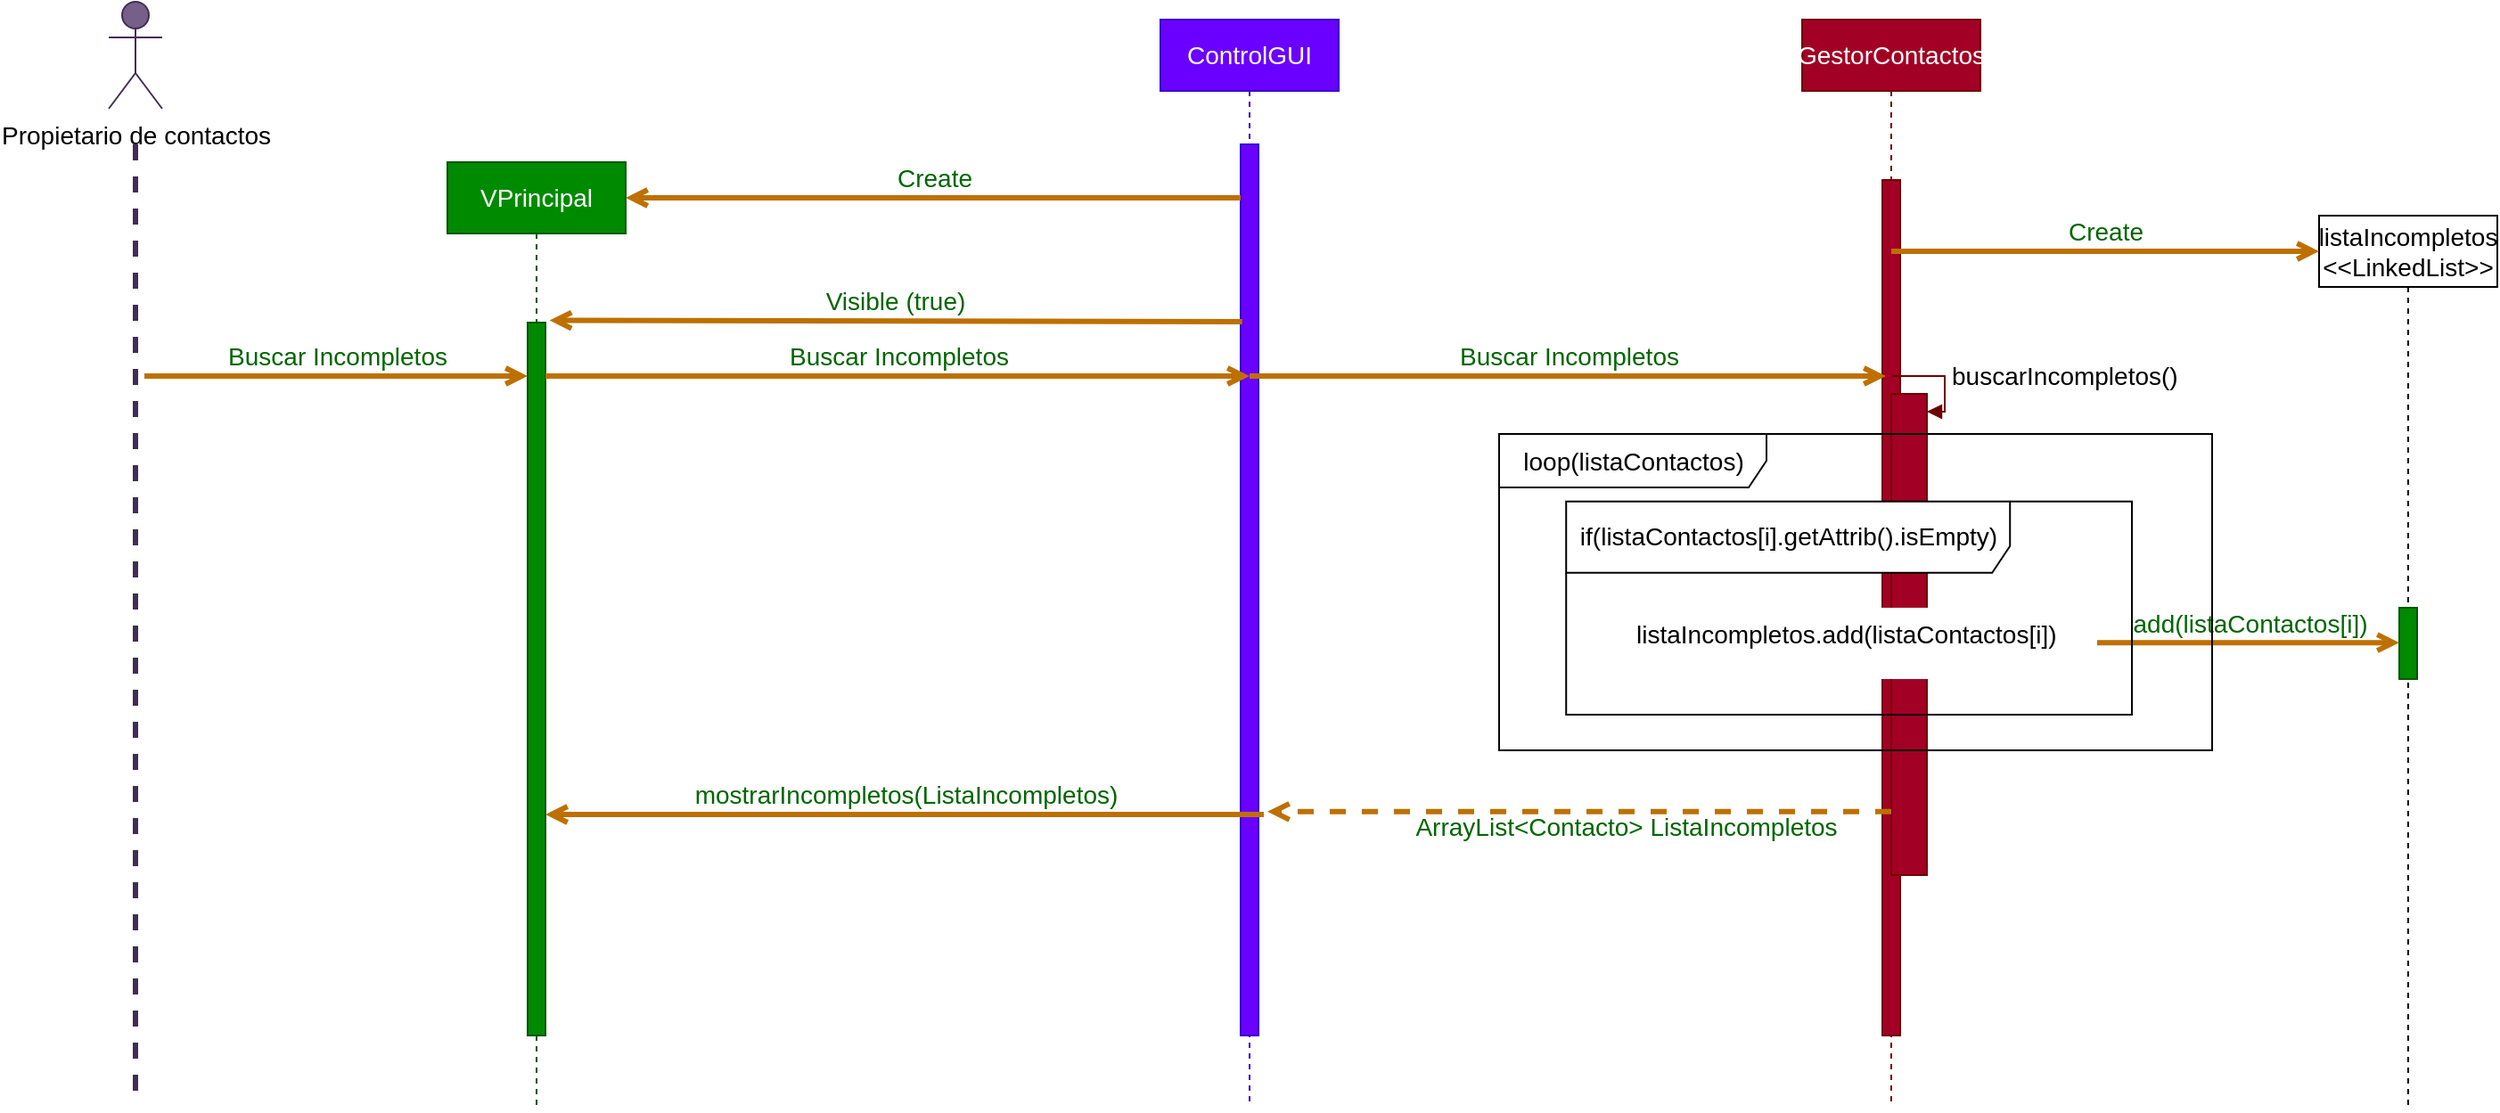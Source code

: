 <mxfile>
    <diagram id="LKaKQfK8-kJvVLxzSaqW" name="Página-1">
        <mxGraphModel dx="1077" dy="-410" grid="1" gridSize="10" guides="1" tooltips="1" connect="1" arrows="1" fold="1" page="1" pageScale="1" pageWidth="1600" pageHeight="1200" background="#ffffff" math="0" shadow="0">
            <root>
                <mxCell id="0"/>
                <mxCell id="1" parent="0"/>
                <mxCell id="203" value="Propietario de contactos" style="shape=umlActor;verticalLabelPosition=bottom;verticalAlign=top;html=1;fillColor=#76608a;strokeColor=#432D57;fontColor=#000000;fontSize=14;" parent="1" vertex="1">
                    <mxGeometry x="200" y="1300" width="30" height="60" as="geometry"/>
                </mxCell>
                <mxCell id="204" value="" style="endArrow=none;startArrow=none;endFill=0;startFill=0;endSize=8;html=1;verticalAlign=bottom;labelBackgroundColor=none;strokeWidth=3;fillColor=#76608a;strokeColor=#432D57;dashed=1;fontSize=14;" parent="1" edge="1">
                    <mxGeometry width="160" relative="1" as="geometry">
                        <mxPoint x="215.0" y="1380" as="sourcePoint"/>
                        <mxPoint x="215" y="1920" as="targetPoint"/>
                    </mxGeometry>
                </mxCell>
                <mxCell id="205" value="VPrincipal" style="shape=umlLifeline;perimeter=lifelinePerimeter;whiteSpace=wrap;html=1;container=1;collapsible=0;recursiveResize=0;outlineConnect=0;fillColor=#008a00;strokeColor=#005700;fontColor=#ffffff;fontSize=14;" parent="1" vertex="1">
                    <mxGeometry x="390" y="1390" width="100" height="530" as="geometry"/>
                </mxCell>
                <mxCell id="206" value="" style="html=1;points=[];perimeter=orthogonalPerimeter;fillColor=#008a00;strokeColor=#005700;fontColor=#ffffff;fontSize=14;" parent="205" vertex="1">
                    <mxGeometry x="45" y="90" width="10" height="400" as="geometry"/>
                </mxCell>
                <mxCell id="207" value="ControlGUI" style="shape=umlLifeline;perimeter=lifelinePerimeter;whiteSpace=wrap;html=1;container=1;collapsible=0;recursiveResize=0;outlineConnect=0;strokeColor=#3700CC;fillColor=#6a00ff;fontColor=#ffffff;fontSize=14;" parent="1" vertex="1">
                    <mxGeometry x="790" y="1310" width="100" height="610" as="geometry"/>
                </mxCell>
                <mxCell id="210" value="" style="html=1;points=[];perimeter=orthogonalPerimeter;fillColor=#6a00ff;strokeColor=#3700CC;fontColor=#ffffff;fontSize=14;" parent="207" vertex="1">
                    <mxGeometry x="45" y="70" width="10" height="500" as="geometry"/>
                </mxCell>
                <mxCell id="211" value="GestorContactos" style="shape=umlLifeline;perimeter=lifelinePerimeter;whiteSpace=wrap;html=1;container=1;collapsible=0;recursiveResize=0;outlineConnect=0;fillColor=#a20025;strokeColor=#6F0000;fontColor=#ffffff;fontSize=14;" parent="1" vertex="1">
                    <mxGeometry x="1150" y="1310" width="100" height="610" as="geometry"/>
                </mxCell>
                <mxCell id="212" value="" style="html=1;points=[];perimeter=orthogonalPerimeter;fillColor=#a20025;strokeColor=#6F0000;fontColor=#ffffff;fontSize=14;" parent="211" vertex="1">
                    <mxGeometry x="45" y="90" width="10" height="480" as="geometry"/>
                </mxCell>
                <mxCell id="213" value="Buscar Incompletos" style="html=1;verticalAlign=bottom;labelBackgroundColor=none;endArrow=open;endFill=0;fontColor=#006600;strokeWidth=3;fillColor=#f0a30a;strokeColor=#BD7000;fontSize=14;" parent="1" target="206" edge="1">
                    <mxGeometry width="160" relative="1" as="geometry">
                        <mxPoint x="220" y="1510" as="sourcePoint"/>
                        <mxPoint x="430" y="1510.0" as="targetPoint"/>
                    </mxGeometry>
                </mxCell>
                <mxCell id="214" value="Buscar Incompletos" style="html=1;verticalAlign=bottom;labelBackgroundColor=none;endArrow=open;endFill=0;fontColor=#006600;strokeWidth=3;fillColor=#f0a30a;strokeColor=#BD7000;fontSize=14;" parent="1" source="206" edge="1">
                    <mxGeometry width="160" relative="1" as="geometry">
                        <mxPoint x="450" y="1510.12" as="sourcePoint"/>
                        <mxPoint x="840" y="1510" as="targetPoint"/>
                        <Array as="points">
                            <mxPoint x="710" y="1510"/>
                        </Array>
                    </mxGeometry>
                </mxCell>
                <mxCell id="215" value="Create" style="html=1;verticalAlign=bottom;labelBackgroundColor=none;endArrow=open;endFill=0;fontColor=#006600;strokeWidth=3;fillColor=#f0a30a;strokeColor=#BD7000;fontSize=14;" parent="1" source="210" edge="1">
                    <mxGeometry width="160" relative="1" as="geometry">
                        <mxPoint x="830" y="1410" as="sourcePoint"/>
                        <mxPoint x="490" y="1410.0" as="targetPoint"/>
                    </mxGeometry>
                </mxCell>
                <mxCell id="221" value="Buscar Incompletos" style="html=1;verticalAlign=bottom;labelBackgroundColor=none;endArrow=open;endFill=0;fontColor=#006600;strokeWidth=3;fillColor=#f0a30a;strokeColor=#BD7000;fontSize=14;" parent="1" edge="1">
                    <mxGeometry width="160" relative="1" as="geometry">
                        <mxPoint x="840" y="1510" as="sourcePoint"/>
                        <mxPoint x="1197" y="1510" as="targetPoint"/>
                    </mxGeometry>
                </mxCell>
                <mxCell id="225" value="mostrarIncompletos(ListaIncompletos)" style="html=1;verticalAlign=bottom;labelBackgroundColor=none;endArrow=open;endFill=0;fontColor=#006600;strokeWidth=3;fillColor=#f0a30a;strokeColor=#BD7000;exitX=1.3;exitY=0.752;exitDx=0;exitDy=0;exitPerimeter=0;fontSize=14;" parent="1" source="210" target="206" edge="1">
                    <mxGeometry width="160" relative="1" as="geometry">
                        <mxPoint x="830" y="1720.0" as="sourcePoint"/>
                        <mxPoint x="460" y="1720.0" as="targetPoint"/>
                    </mxGeometry>
                </mxCell>
                <mxCell id="259" value="" style="html=1;points=[];perimeter=orthogonalPerimeter;fillColor=#a20025;strokeColor=#6F0000;shadow=0;fontColor=#ffffff;labelBackgroundColor=#ffffff;fontSize=14;" vertex="1" parent="1">
                    <mxGeometry x="1200" y="1520" width="20" height="270" as="geometry"/>
                </mxCell>
                <mxCell id="260" value="buscarIncompletos()" style="edgeStyle=orthogonalEdgeStyle;html=1;align=left;spacingLeft=2;endArrow=block;rounded=0;entryX=1;entryY=0;fillColor=#a20025;strokeColor=#6F0000;shadow=0;fontColor=#000000;labelBackgroundColor=#ffffff;fontSize=14;" edge="1" parent="1">
                    <mxGeometry relative="1" as="geometry">
                        <mxPoint x="1200" y="1510" as="sourcePoint"/>
                        <Array as="points">
                            <mxPoint x="1230" y="1510"/>
                        </Array>
                        <mxPoint x="1220" y="1530" as="targetPoint"/>
                    </mxGeometry>
                </mxCell>
                <mxCell id="262" value="listaIncompletos.add(listaContactos[i])" style="text;fillColor=#FFFFFF;fontColor=#000000;fontSize=14;" vertex="1" parent="1">
                    <mxGeometry x="1054.996" y="1640.004" width="250" height="40" as="geometry"/>
                </mxCell>
                <mxCell id="263" value="listaIncompletos&lt;br style=&quot;font-size: 14px;&quot;&gt;&amp;lt;&amp;lt;LinkedList&amp;gt;&amp;gt;" style="shape=umlLifeline;perimeter=lifelinePerimeter;whiteSpace=wrap;html=1;container=1;collapsible=0;recursiveResize=0;outlineConnect=0;fontColor=#000000;strokeColor=#000000;fillColor=#FFFFFF;fontSize=14;" vertex="1" parent="1">
                    <mxGeometry x="1440" y="1420" width="100" height="500" as="geometry"/>
                </mxCell>
                <mxCell id="265" value="Create" style="html=1;verticalAlign=bottom;labelBackgroundColor=none;endArrow=open;endFill=0;fontColor=#006600;strokeWidth=3;fillColor=#f0a30a;strokeColor=#BD7000;fontSize=14;" edge="1" parent="1">
                    <mxGeometry width="160" relative="1" as="geometry">
                        <mxPoint x="1200" y="1440" as="sourcePoint"/>
                        <mxPoint x="1440" y="1440" as="targetPoint"/>
                    </mxGeometry>
                </mxCell>
                <mxCell id="267" value="" style="html=1;points=[];perimeter=orthogonalPerimeter;fillColor=#008a00;strokeColor=#005700;shadow=0;fontColor=#ffffff;labelBackgroundColor=#ffffff;fontSize=14;" vertex="1" parent="1">
                    <mxGeometry x="1485" y="1640" width="10" height="40" as="geometry"/>
                </mxCell>
                <mxCell id="271" value="add(listaContactos[i])" style="html=1;verticalAlign=bottom;labelBackgroundColor=none;endArrow=open;endFill=0;fontColor=#006600;strokeWidth=3;fillColor=#f0a30a;strokeColor=#BD7000;fontSize=14;" edge="1" parent="1">
                    <mxGeometry width="160" relative="1" as="geometry">
                        <mxPoint x="1315.5" y="1659.59" as="sourcePoint"/>
                        <mxPoint x="1485" y="1659.59" as="targetPoint"/>
                    </mxGeometry>
                </mxCell>
                <mxCell id="272" value="ArrayList&amp;lt;Contacto&amp;gt; ListaIncompletos" style="html=1;verticalAlign=bottom;labelBackgroundColor=none;endArrow=open;endFill=0;fontColor=#006600;strokeWidth=3;fillColor=#f0a30a;strokeColor=#BD7000;dashed=1;fontSize=14;" edge="1" parent="1">
                    <mxGeometry x="-0.146" y="20" width="160" relative="1" as="geometry">
                        <mxPoint x="1200" y="1754.41" as="sourcePoint"/>
                        <mxPoint x="850" y="1754.41" as="targetPoint"/>
                        <mxPoint as="offset"/>
                        <Array as="points">
                            <mxPoint x="970.5" y="1754.41"/>
                        </Array>
                    </mxGeometry>
                </mxCell>
                <mxCell id="246" value="loop(listaContactos)" style="shape=umlFrame;tabPosition=left;html=1;boundedLbl=1;labelInHeader=1;width=150;height=30;perimeterSpacing=1;strokeColor=#000000;fontSize=14;" vertex="1" parent="1">
                    <mxGeometry x="980" y="1542.5" width="400" height="177.5" as="geometry"/>
                </mxCell>
                <mxCell id="261" value="if(listaContactos[i].getAttrib().isEmpty)" style="shape=umlFrame;tabPosition=left;html=1;boundedLbl=1;labelInHeader=1;width=249;height=40;fontColor=#000000;fillColor=#FFFFFF;strokeColor=#000000;fontSize=14;" vertex="1" parent="1">
                    <mxGeometry x="1017.61" y="1580.36" width="317.39" height="119.64" as="geometry"/>
                </mxCell>
                <mxCell id="274" value="Visible (true)" style="html=1;verticalAlign=bottom;labelBackgroundColor=none;endArrow=open;endFill=0;fontColor=#006600;strokeWidth=3;fillColor=#f0a30a;strokeColor=#BD7000;exitX=0.086;exitY=0.199;exitDx=0;exitDy=0;exitPerimeter=0;entryX=1.229;entryY=-0.003;entryDx=0;entryDy=0;entryPerimeter=0;fontSize=14;" edge="1" parent="1" source="210" target="206">
                    <mxGeometry width="160" relative="1" as="geometry">
                        <mxPoint x="755.33" y="1470.0" as="sourcePoint"/>
                        <mxPoint x="539.997" y="1470.0" as="targetPoint"/>
                    </mxGeometry>
                </mxCell>
            </root>
        </mxGraphModel>
    </diagram>
</mxfile>